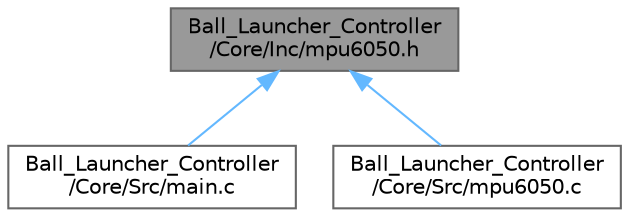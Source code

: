 digraph "Ball_Launcher_Controller/Core/Inc/mpu6050.h"
{
 // LATEX_PDF_SIZE
  bgcolor="transparent";
  edge [fontname=Helvetica,fontsize=10,labelfontname=Helvetica,labelfontsize=10];
  node [fontname=Helvetica,fontsize=10,shape=box,height=0.2,width=0.4];
  Node1 [id="Node000001",label="Ball_Launcher_Controller\l/Core/Inc/mpu6050.h",height=0.2,width=0.4,color="gray40", fillcolor="grey60", style="filled", fontcolor="black",tooltip="Header for mpu6050.c file. This file contains the common defines of the application."];
  Node1 -> Node2 [id="edge1_Node000001_Node000002",dir="back",color="steelblue1",style="solid",tooltip=" "];
  Node2 [id="Node000002",label="Ball_Launcher_Controller\l/Core/Src/main.c",height=0.2,width=0.4,color="grey40", fillcolor="white", style="filled",URL="$main_8c.html",tooltip="Main program body."];
  Node1 -> Node3 [id="edge2_Node000001_Node000003",dir="back",color="steelblue1",style="solid",tooltip=" "];
  Node3 [id="Node000003",label="Ball_Launcher_Controller\l/Core/Src/mpu6050.c",height=0.2,width=0.4,color="grey40", fillcolor="white", style="filled",URL="$mpu6050_8c.html",tooltip="Implementation of mpu6050 sensor functions."];
}
